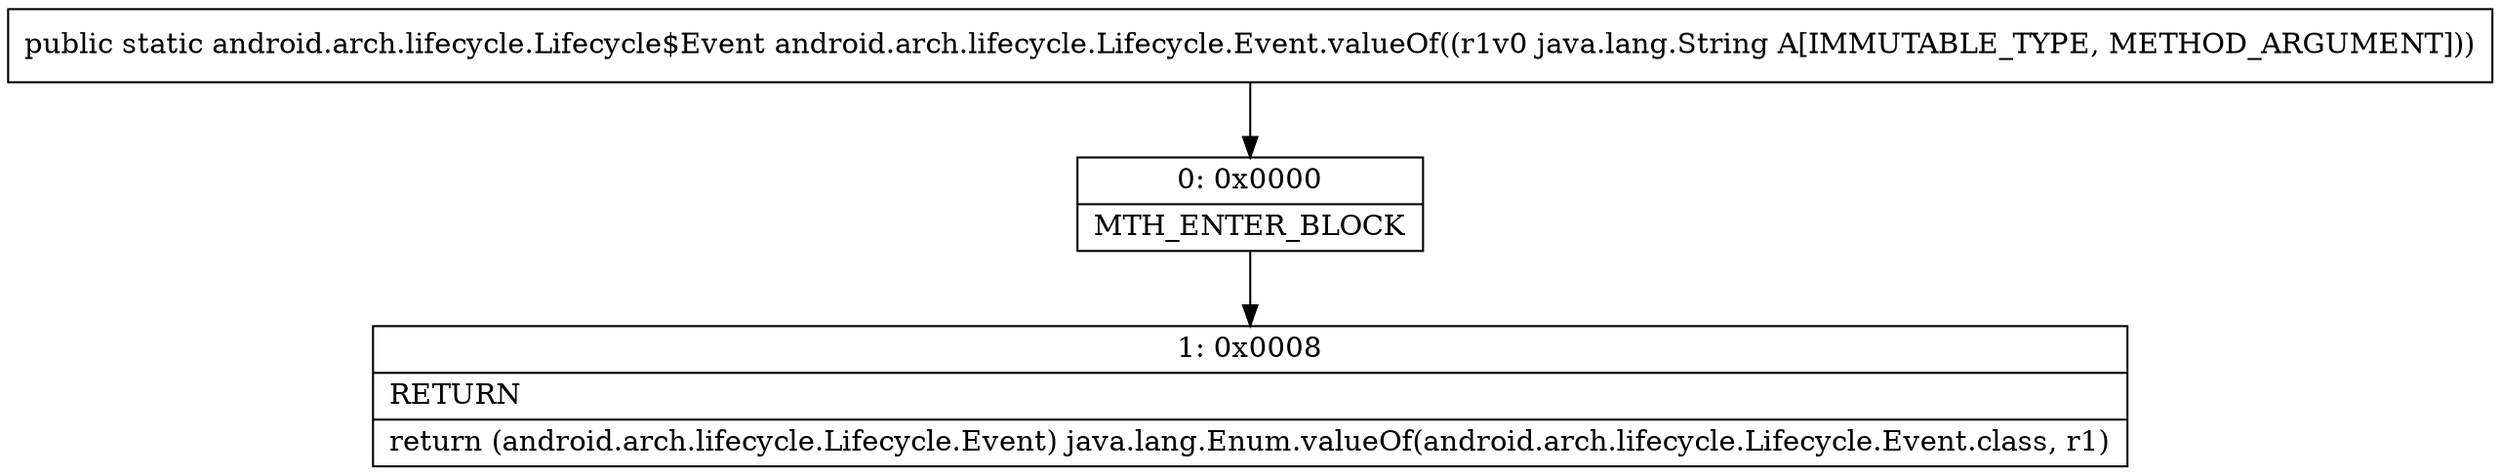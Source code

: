 digraph "CFG forandroid.arch.lifecycle.Lifecycle.Event.valueOf(Ljava\/lang\/String;)Landroid\/arch\/lifecycle\/Lifecycle$Event;" {
Node_0 [shape=record,label="{0\:\ 0x0000|MTH_ENTER_BLOCK\l}"];
Node_1 [shape=record,label="{1\:\ 0x0008|RETURN\l|return (android.arch.lifecycle.Lifecycle.Event) java.lang.Enum.valueOf(android.arch.lifecycle.Lifecycle.Event.class, r1)\l}"];
MethodNode[shape=record,label="{public static android.arch.lifecycle.Lifecycle$Event android.arch.lifecycle.Lifecycle.Event.valueOf((r1v0 java.lang.String A[IMMUTABLE_TYPE, METHOD_ARGUMENT])) }"];
MethodNode -> Node_0;
Node_0 -> Node_1;
}


